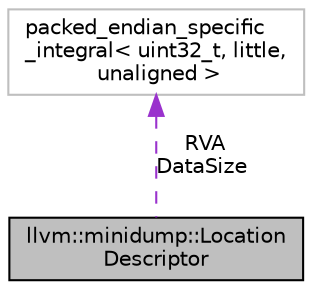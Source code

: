 digraph "llvm::minidump::LocationDescriptor"
{
 // LATEX_PDF_SIZE
  bgcolor="transparent";
  edge [fontname="Helvetica",fontsize="10",labelfontname="Helvetica",labelfontsize="10"];
  node [fontname="Helvetica",fontsize="10",shape=record];
  Node1 [label="llvm::minidump::Location\lDescriptor",height=0.2,width=0.4,color="black", fillcolor="grey75", style="filled", fontcolor="black",tooltip="Specifies the location (and size) of various objects in the minidump file."];
  Node2 -> Node1 [dir="back",color="darkorchid3",fontsize="10",style="dashed",label=" RVA\nDataSize" ,fontname="Helvetica"];
  Node2 [label="packed_endian_specific\l_integral\< uint32_t, little,\l unaligned \>",height=0.2,width=0.4,color="grey75",tooltip=" "];
}
